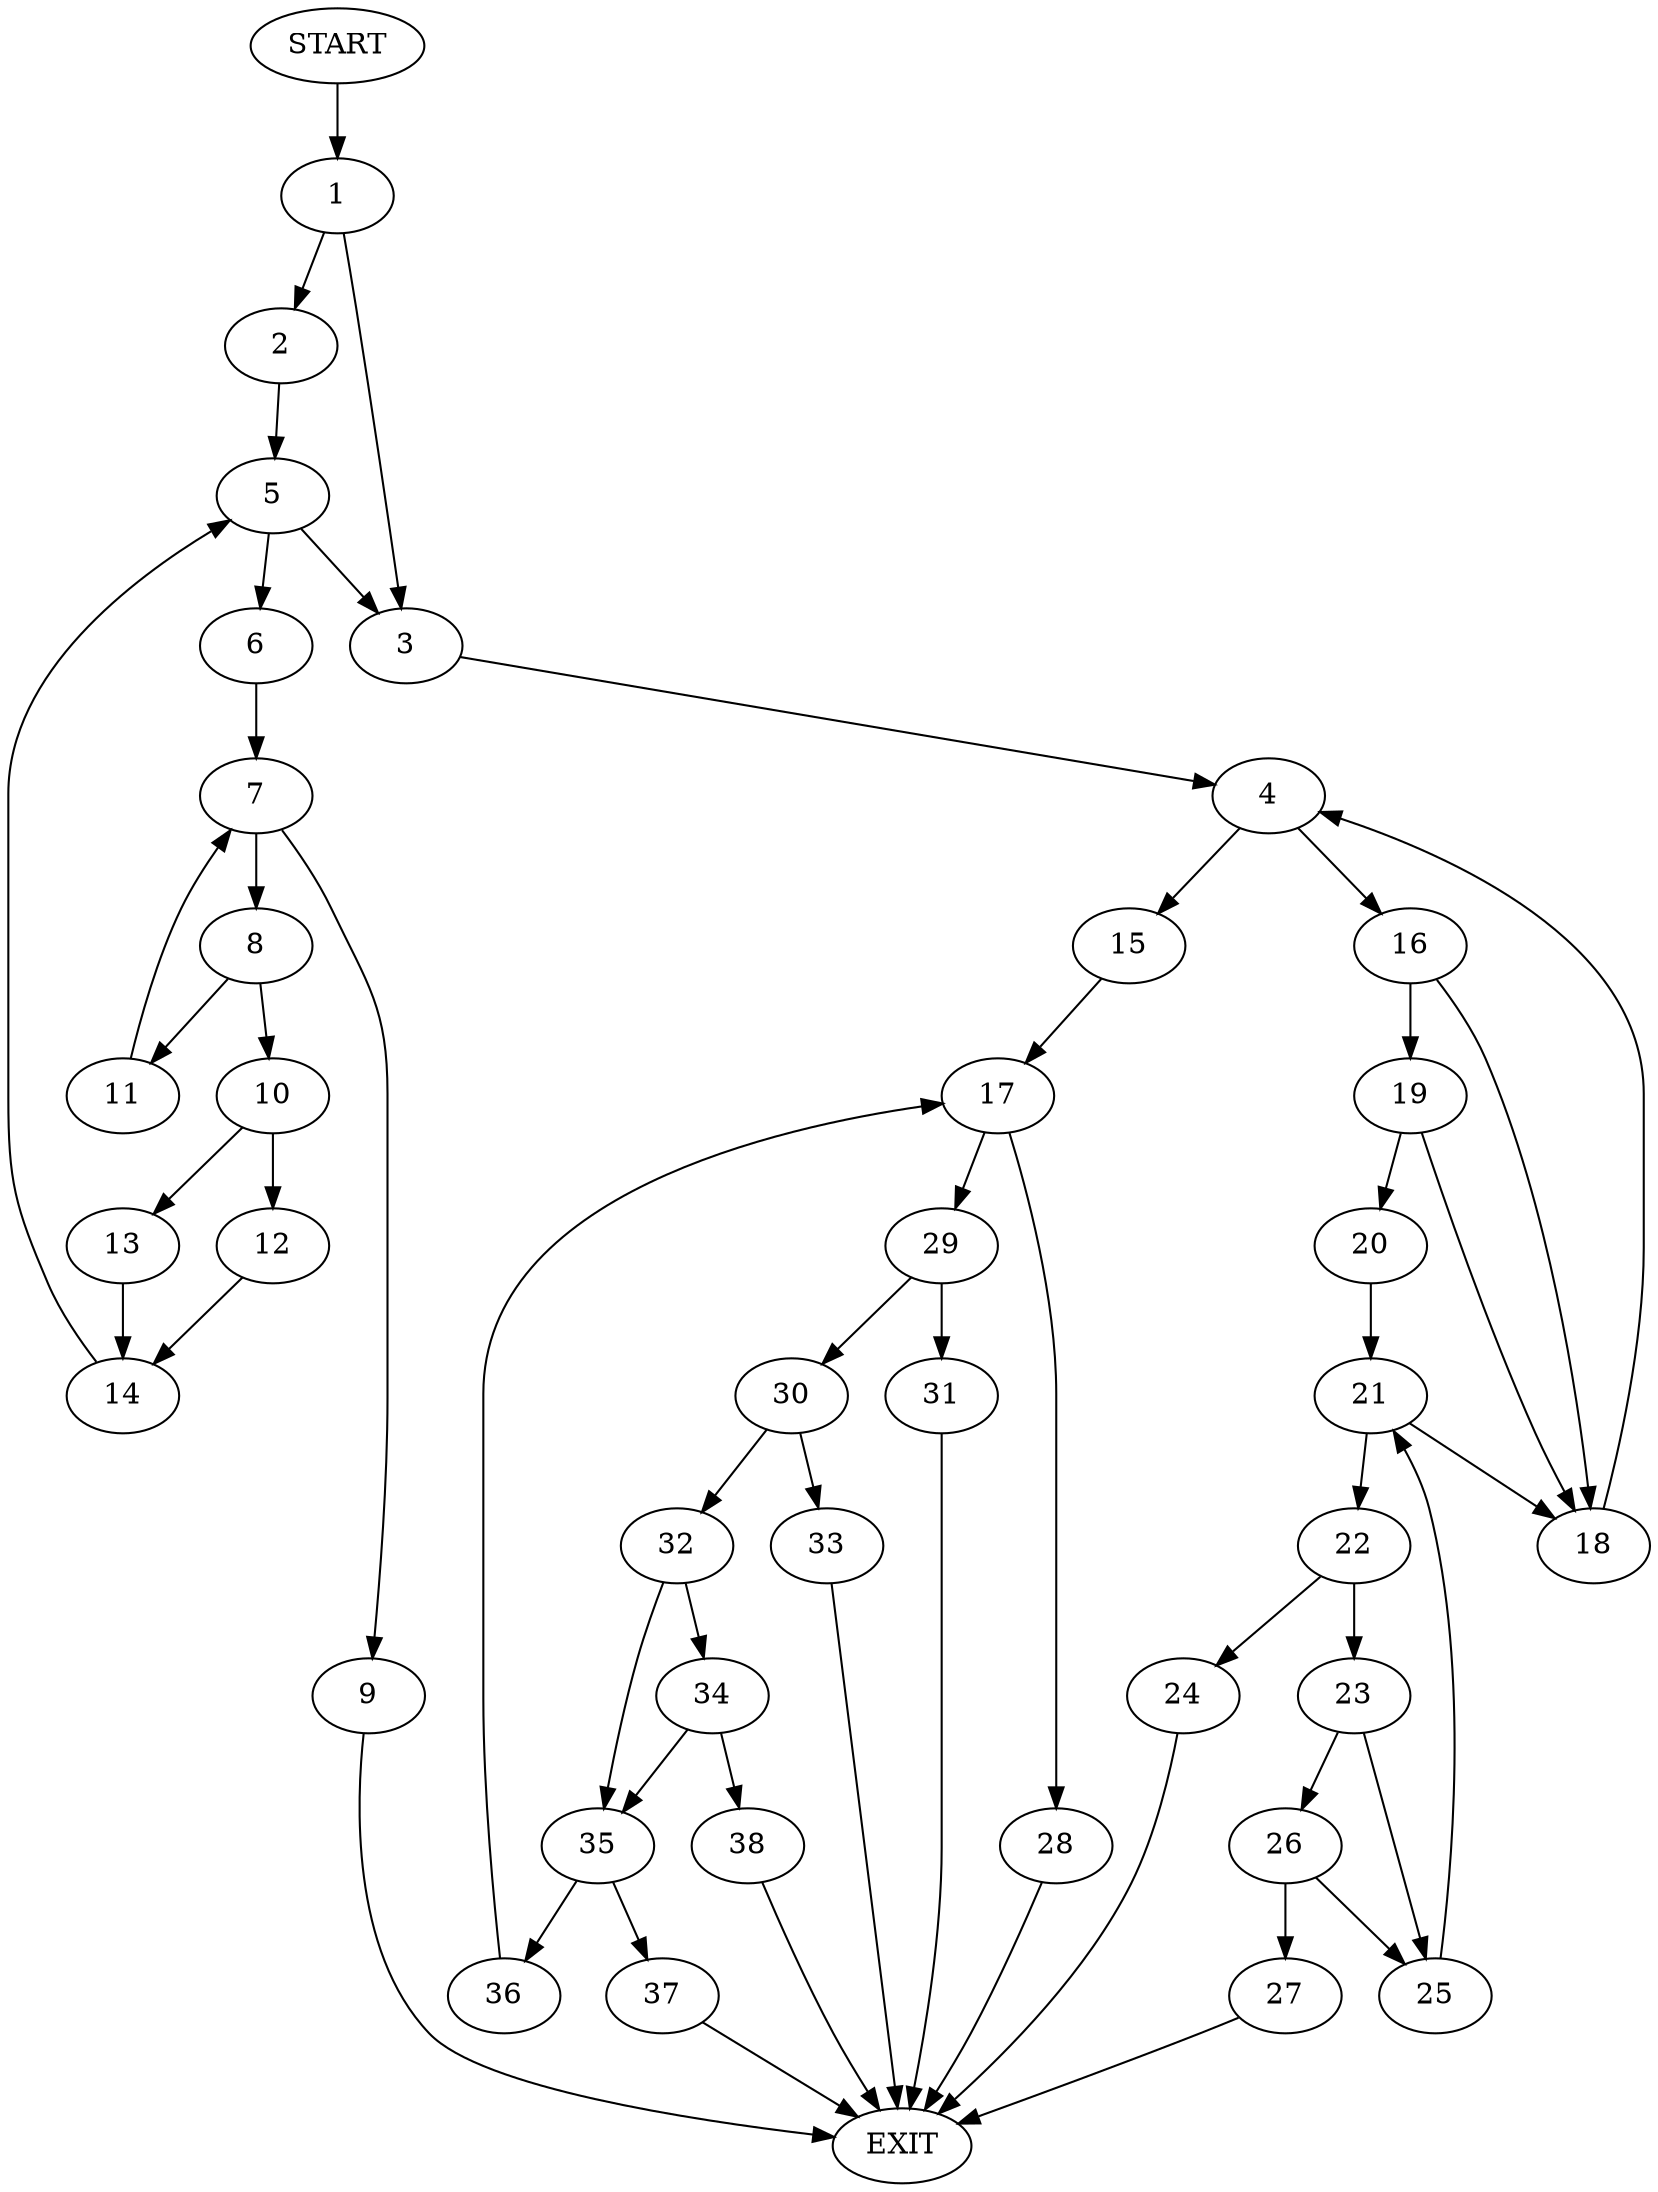 digraph {
0 [label="START"]
39 [label="EXIT"]
0 -> 1
1 -> 2
1 -> 3
3 -> 4
2 -> 5
5 -> 6
5 -> 3
6 -> 7
7 -> 8
7 -> 9
9 -> 39
8 -> 10
8 -> 11
10 -> 12
10 -> 13
11 -> 7
12 -> 14
13 -> 14
14 -> 5
4 -> 15
4 -> 16
15 -> 17
16 -> 18
16 -> 19
19 -> 18
19 -> 20
18 -> 4
20 -> 21
21 -> 18
21 -> 22
22 -> 23
22 -> 24
24 -> 39
23 -> 25
23 -> 26
26 -> 25
26 -> 27
25 -> 21
27 -> 39
17 -> 28
17 -> 29
28 -> 39
29 -> 30
29 -> 31
30 -> 32
30 -> 33
31 -> 39
33 -> 39
32 -> 34
32 -> 35
35 -> 36
35 -> 37
34 -> 38
34 -> 35
38 -> 39
36 -> 17
37 -> 39
}
